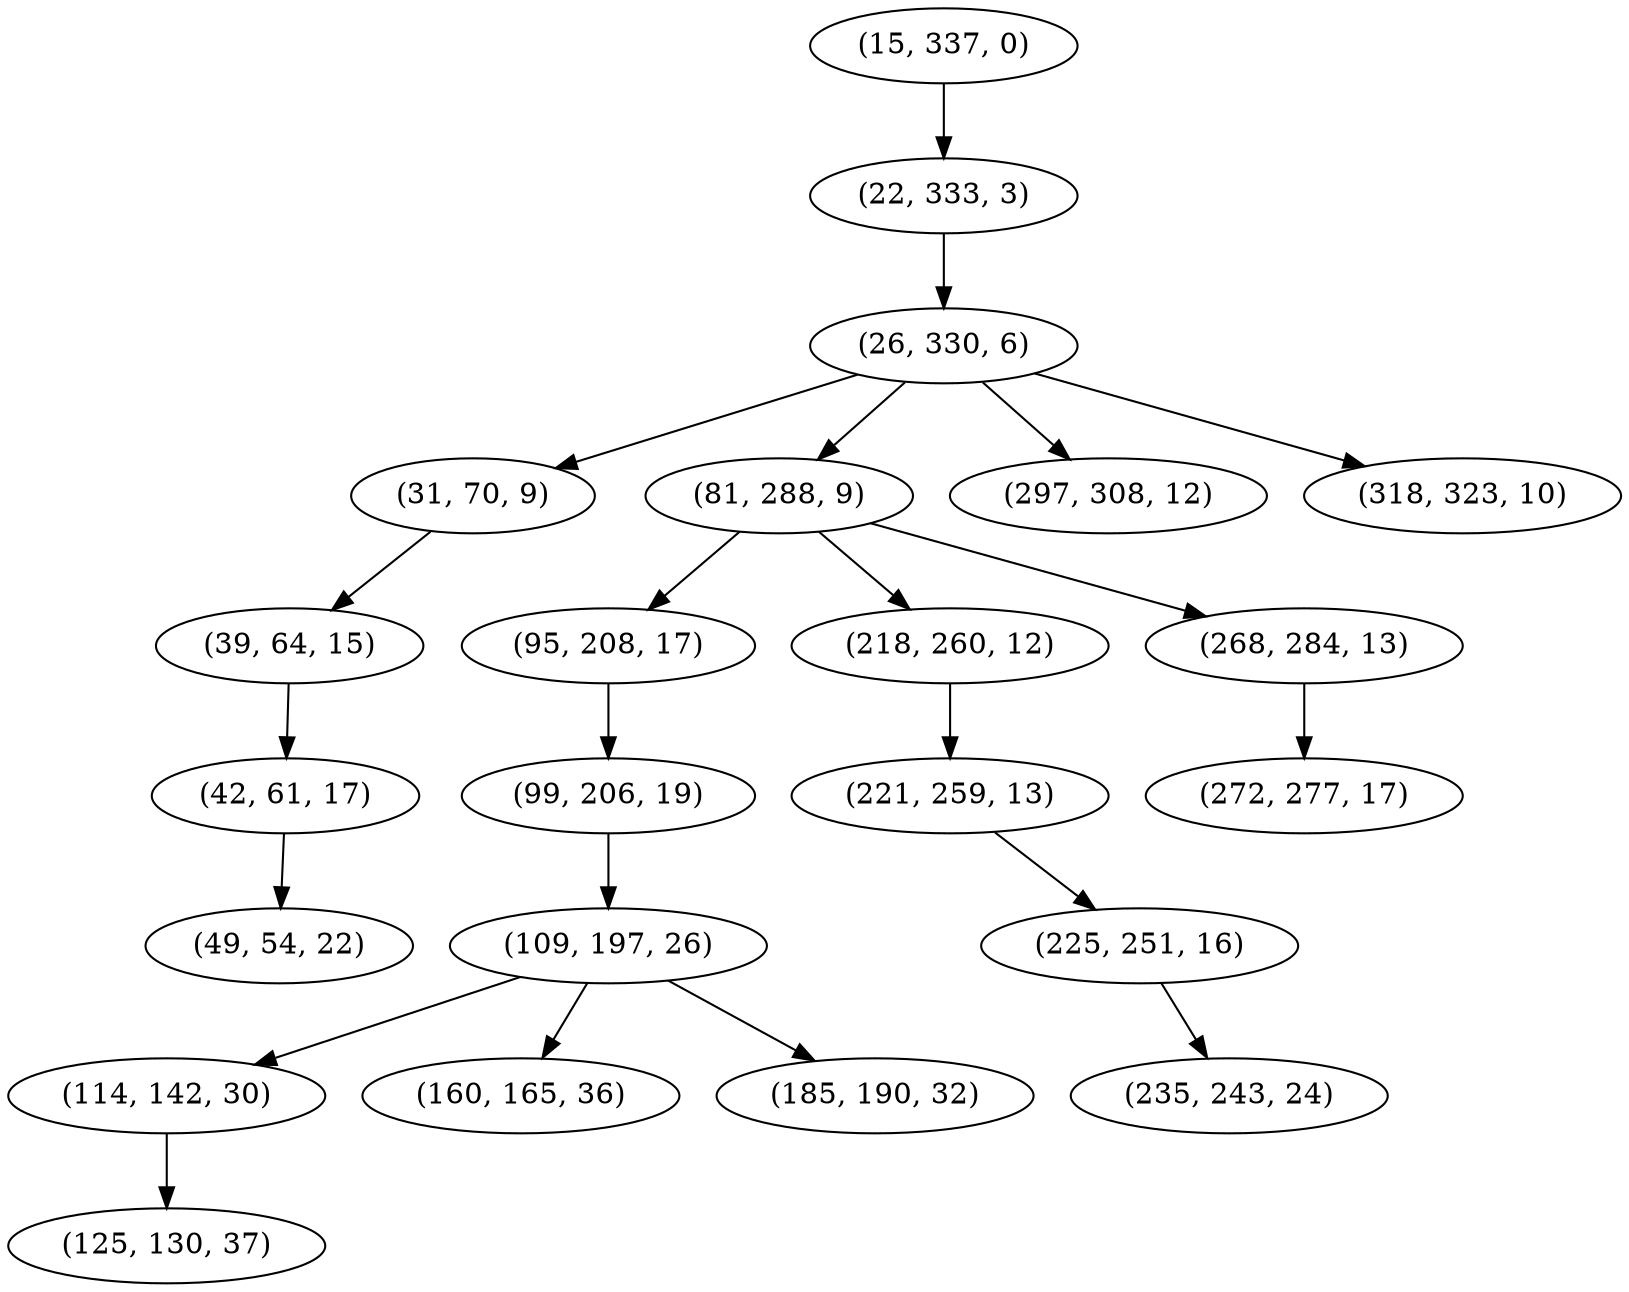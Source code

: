 digraph tree {
    "(15, 337, 0)";
    "(22, 333, 3)";
    "(26, 330, 6)";
    "(31, 70, 9)";
    "(39, 64, 15)";
    "(42, 61, 17)";
    "(49, 54, 22)";
    "(81, 288, 9)";
    "(95, 208, 17)";
    "(99, 206, 19)";
    "(109, 197, 26)";
    "(114, 142, 30)";
    "(125, 130, 37)";
    "(160, 165, 36)";
    "(185, 190, 32)";
    "(218, 260, 12)";
    "(221, 259, 13)";
    "(225, 251, 16)";
    "(235, 243, 24)";
    "(268, 284, 13)";
    "(272, 277, 17)";
    "(297, 308, 12)";
    "(318, 323, 10)";
    "(15, 337, 0)" -> "(22, 333, 3)";
    "(22, 333, 3)" -> "(26, 330, 6)";
    "(26, 330, 6)" -> "(31, 70, 9)";
    "(26, 330, 6)" -> "(81, 288, 9)";
    "(26, 330, 6)" -> "(297, 308, 12)";
    "(26, 330, 6)" -> "(318, 323, 10)";
    "(31, 70, 9)" -> "(39, 64, 15)";
    "(39, 64, 15)" -> "(42, 61, 17)";
    "(42, 61, 17)" -> "(49, 54, 22)";
    "(81, 288, 9)" -> "(95, 208, 17)";
    "(81, 288, 9)" -> "(218, 260, 12)";
    "(81, 288, 9)" -> "(268, 284, 13)";
    "(95, 208, 17)" -> "(99, 206, 19)";
    "(99, 206, 19)" -> "(109, 197, 26)";
    "(109, 197, 26)" -> "(114, 142, 30)";
    "(109, 197, 26)" -> "(160, 165, 36)";
    "(109, 197, 26)" -> "(185, 190, 32)";
    "(114, 142, 30)" -> "(125, 130, 37)";
    "(218, 260, 12)" -> "(221, 259, 13)";
    "(221, 259, 13)" -> "(225, 251, 16)";
    "(225, 251, 16)" -> "(235, 243, 24)";
    "(268, 284, 13)" -> "(272, 277, 17)";
}
